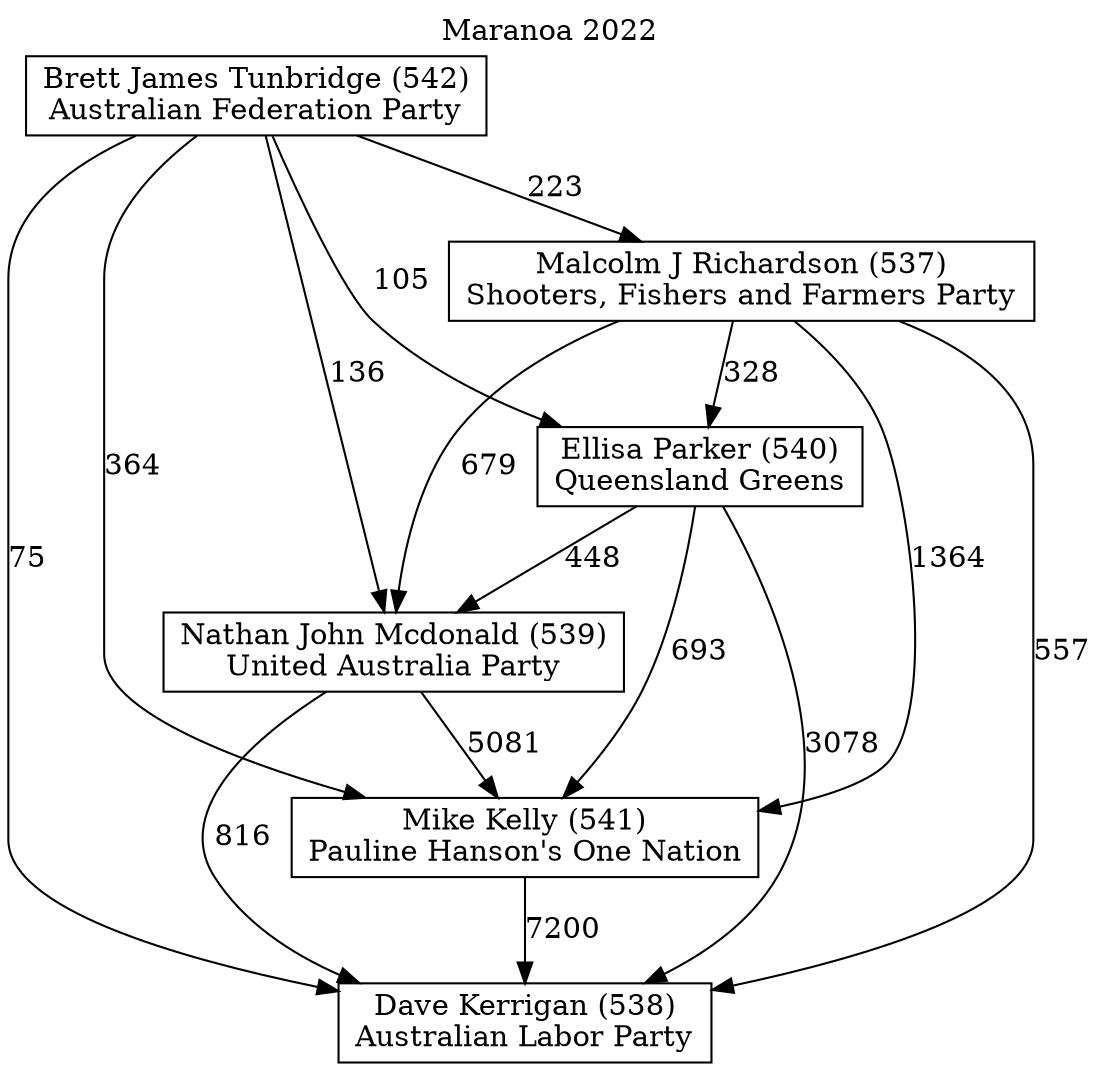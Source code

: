 // House preference flow
digraph "Dave Kerrigan (538)_Maranoa_2022" {
	graph [label="Maranoa 2022" labelloc=t mclimit=10]
	node [shape=box]
	"Brett James Tunbridge (542)" [label="Brett James Tunbridge (542)
Australian Federation Party"]
	"Dave Kerrigan (538)" [label="Dave Kerrigan (538)
Australian Labor Party"]
	"Ellisa Parker (540)" [label="Ellisa Parker (540)
Queensland Greens"]
	"Malcolm J Richardson (537)" [label="Malcolm J Richardson (537)
Shooters, Fishers and Farmers Party"]
	"Mike Kelly (541)" [label="Mike Kelly (541)
Pauline Hanson's One Nation"]
	"Nathan John Mcdonald (539)" [label="Nathan John Mcdonald (539)
United Australia Party"]
	"Brett James Tunbridge (542)" -> "Dave Kerrigan (538)" [label=75]
	"Brett James Tunbridge (542)" -> "Ellisa Parker (540)" [label=105]
	"Brett James Tunbridge (542)" -> "Malcolm J Richardson (537)" [label=223]
	"Brett James Tunbridge (542)" -> "Mike Kelly (541)" [label=364]
	"Brett James Tunbridge (542)" -> "Nathan John Mcdonald (539)" [label=136]
	"Ellisa Parker (540)" -> "Dave Kerrigan (538)" [label=3078]
	"Ellisa Parker (540)" -> "Mike Kelly (541)" [label=693]
	"Ellisa Parker (540)" -> "Nathan John Mcdonald (539)" [label=448]
	"Malcolm J Richardson (537)" -> "Dave Kerrigan (538)" [label=557]
	"Malcolm J Richardson (537)" -> "Ellisa Parker (540)" [label=328]
	"Malcolm J Richardson (537)" -> "Mike Kelly (541)" [label=1364]
	"Malcolm J Richardson (537)" -> "Nathan John Mcdonald (539)" [label=679]
	"Mike Kelly (541)" -> "Dave Kerrigan (538)" [label=7200]
	"Nathan John Mcdonald (539)" -> "Dave Kerrigan (538)" [label=816]
	"Nathan John Mcdonald (539)" -> "Mike Kelly (541)" [label=5081]
}
